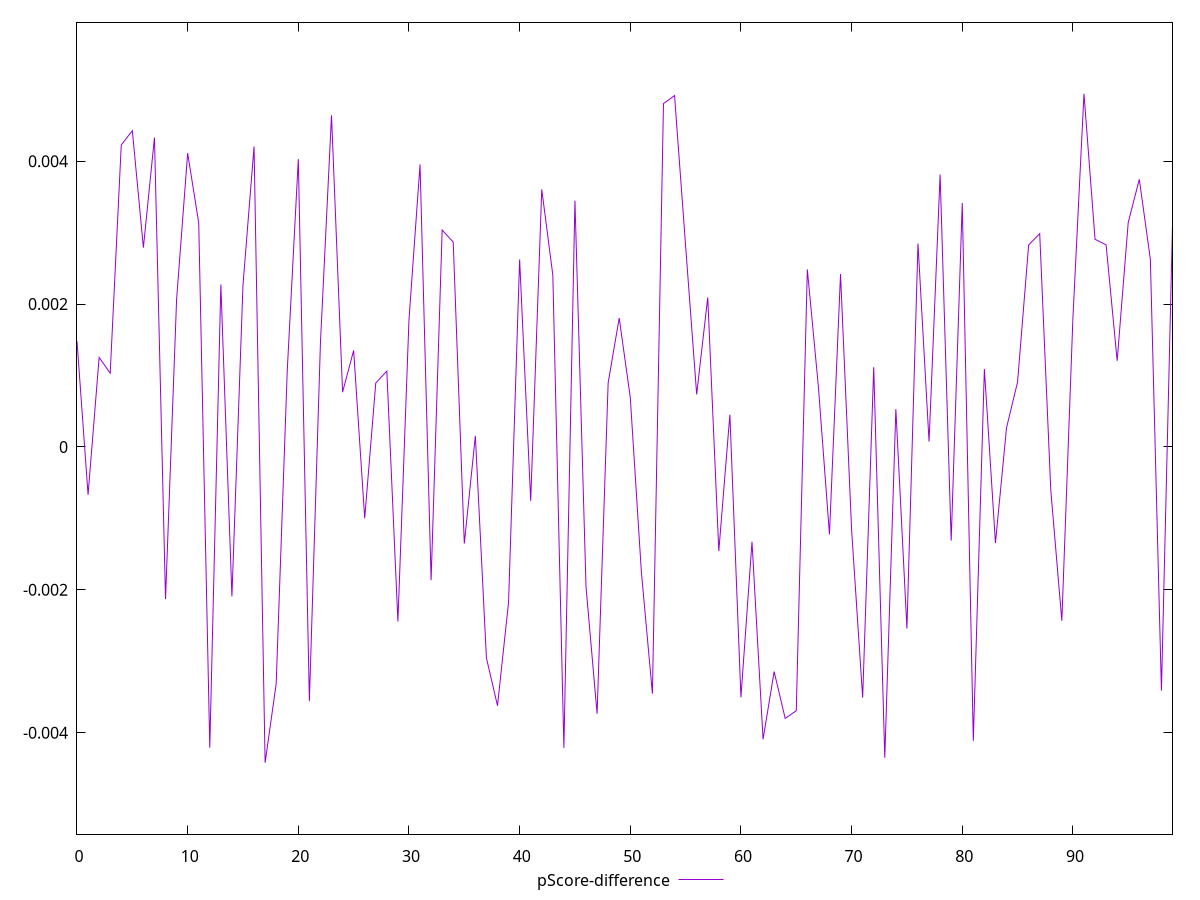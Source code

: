 reset

$pScoreDifference <<EOF
0 0.0014807856726092306
1 -0.0006692138278595605
2 0.0012528425065999604
3 0.0010333814802174768
4 0.004227887065603175
5 0.00442817104599702
6 0.0027908621386314447
7 0.004332000385007417
8 -0.002129926014432404
9 0.0020628445905103154
10 0.004113819441624922
11 0.0031374567952368038
12 -0.00421001306487323
13 0.0022743917120940926
14 -0.0020920697175369485
15 0.002267849537585409
16 0.004206054032272588
17 -0.004421054947935099
18 -0.0033165431512176546
19 0.0010673877606143245
20 0.00402945390089593
21 -0.0035582722742062423
22 0.0014596512112656779
23 0.0046436501032108835
24 0.0007670123759276892
25 0.001350950770026338
26 -0.0009992805905516544
27 0.0008954436165206081
28 0.0010619361482234746
29 -0.002444061935595543
30 0.0017785816781319408
31 0.003955037102036152
32 -0.0018654540541966913
33 0.0030368823335196193
34 0.002867543343220258
35 -0.0013524573700671727
36 0.00015479992176259394
37 -0.002955046510745185
38 -0.0036227643150678057
39 -0.0021756256942122576
40 0.0026243756215282854
41 -0.0007547647086252329
42 0.0036055429671318917
43 0.0024062202967164437
44 -0.004214352380089603
45 0.0034491239163353393
46 -0.0019587940434063755
47 -0.0037354674856705516
48 0.0008984229326023385
49 0.001804824080080203
50 0.0006917148549980823
51 -0.0017441328537025624
52 -0.0034542155108688855
53 0.004807602962595858
54 0.004920063869321534
55 0.0028142251634898363
56 0.0007359168104664748
57 0.002092579669425332
58 -0.001457191596238805
59 0.00045271874318908445
60 -0.0035058279922087765
61 -0.00132757576340381
62 -0.004093488121202582
63 -0.0031452917539136482
64 -0.0038016840121672946
65 -0.0036929607831949207
66 0.0024858449836796526
67 0.000842974650736017
68 -0.0012240885323491213
69 0.0024204676708582396
70 -0.0011587766477134387
71 -0.00350965255225838
72 0.001116764777207846
73 -0.0043522387883912494
74 0.0005289910194024028
75 -0.0025421199613665513
76 0.0028480155287174957
77 0.00007487871300349003
78 0.003814972240375525
79 -0.0013114920821526432
80 0.0034154202926155175
81 -0.004113828952583831
82 0.0010915185802768401
83 -0.0013442463384460701
84 0.0002669159717743619
85 0.0009094518792880923
86 0.002827727061186114
87 0.0029866056172396793
88 -0.0006029358508096161
89 -0.002433989450351448
90 0.0018043592213046744
91 0.004945674742037498
92 0.002907262073876038
93 0.002829403881259629
94 0.0012067503548314207
95 0.0031451581865590827
96 0.0037471832429177843
97 0.002627308830207842
98 -0.003412509001021663
99 0.003109034889884288
EOF

set key outside below
set xrange [0:99]
set yrange [-0.005421054947935099:0.005945674742037498]
set trange [-0.005421054947935099:0.005945674742037498]
set terminal svg size 640, 500 enhanced background rgb 'white'
set output "reprap/first-meaningful-paint/samples/pages/pScore-difference/values.svg"

plot $pScoreDifference title "pScore-difference" with line

reset
